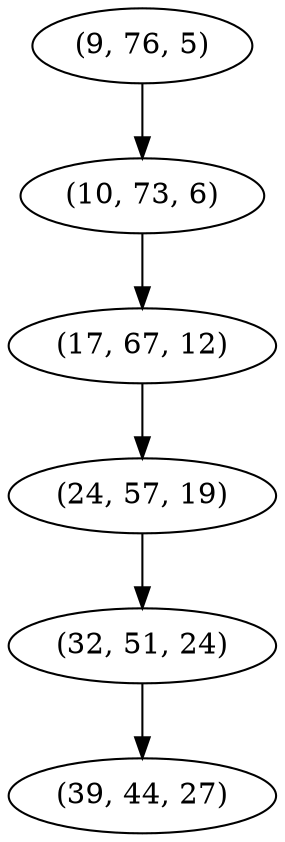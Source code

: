 digraph tree {
    "(9, 76, 5)";
    "(10, 73, 6)";
    "(17, 67, 12)";
    "(24, 57, 19)";
    "(32, 51, 24)";
    "(39, 44, 27)";
    "(9, 76, 5)" -> "(10, 73, 6)";
    "(10, 73, 6)" -> "(17, 67, 12)";
    "(17, 67, 12)" -> "(24, 57, 19)";
    "(24, 57, 19)" -> "(32, 51, 24)";
    "(32, 51, 24)" -> "(39, 44, 27)";
}
